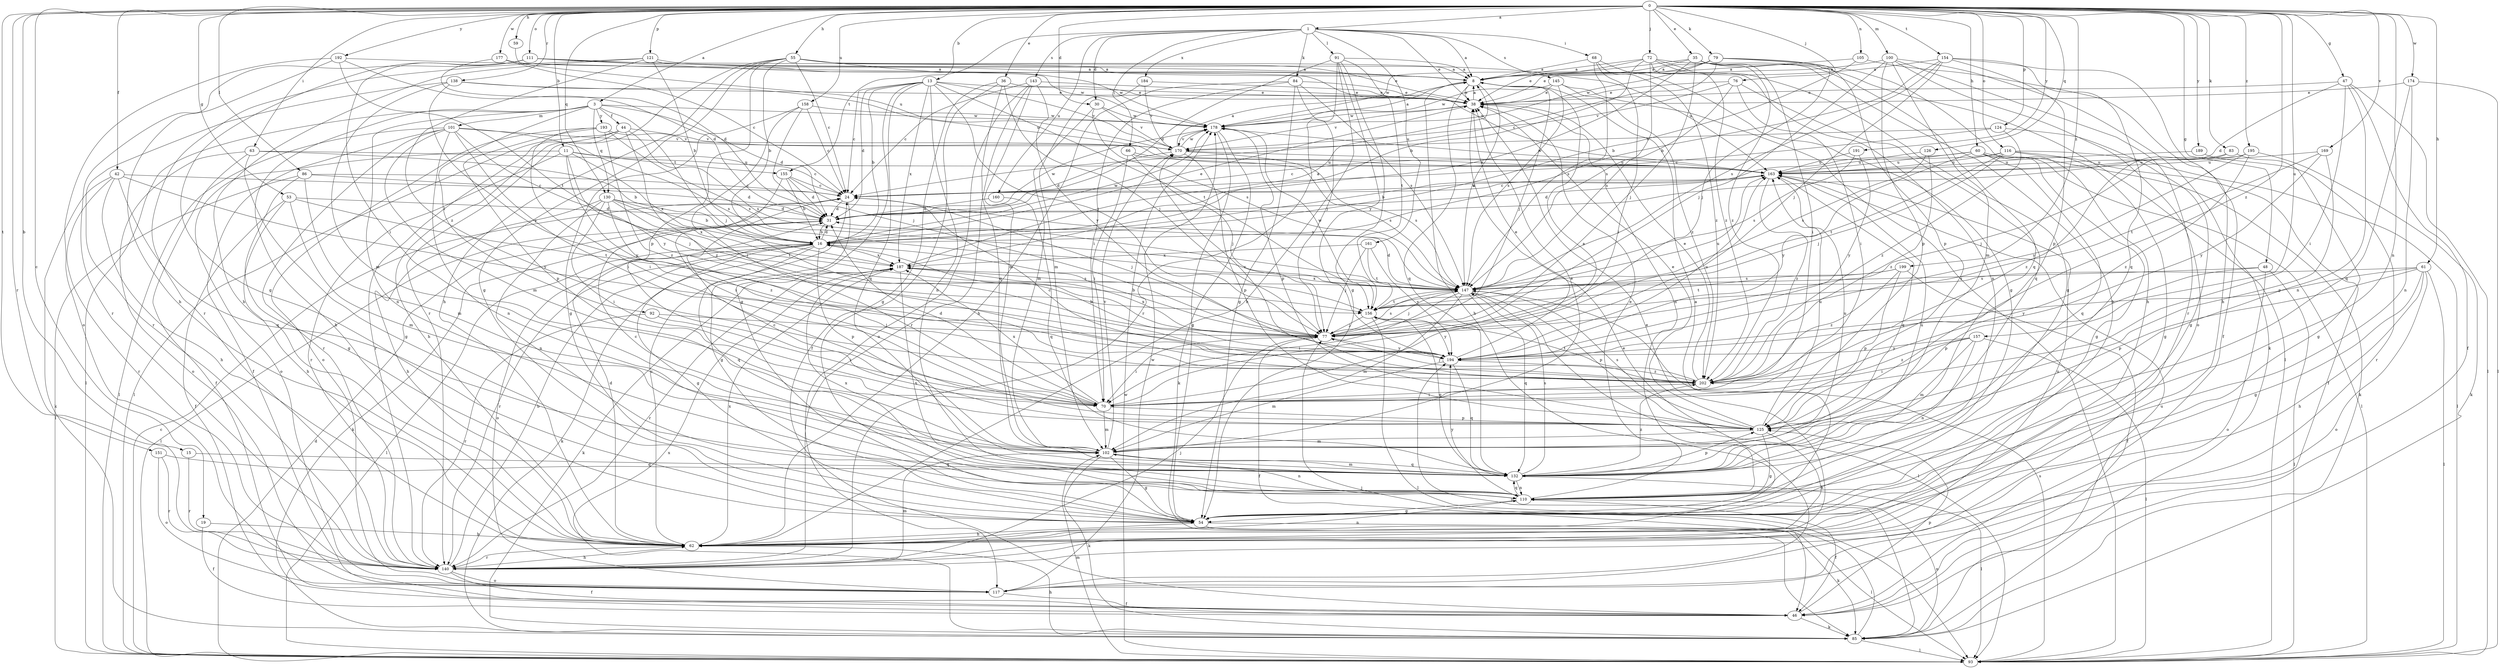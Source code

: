 strict digraph  {
0;
1;
3;
8;
11;
13;
15;
16;
19;
24;
30;
31;
35;
36;
38;
42;
44;
46;
47;
48;
53;
54;
55;
59;
60;
61;
62;
63;
66;
68;
70;
72;
76;
77;
79;
83;
84;
85;
86;
91;
92;
93;
100;
101;
102;
105;
110;
111;
116;
117;
121;
124;
125;
126;
130;
132;
138;
140;
143;
145;
147;
151;
154;
155;
156;
157;
158;
160;
161;
163;
169;
170;
174;
177;
178;
184;
187;
189;
191;
192;
193;
194;
195;
199;
202;
0 -> 1  [label=a];
0 -> 3  [label=a];
0 -> 11  [label=b];
0 -> 13  [label=b];
0 -> 15  [label=b];
0 -> 19  [label=c];
0 -> 30  [label=d];
0 -> 35  [label=e];
0 -> 36  [label=e];
0 -> 42  [label=f];
0 -> 47  [label=g];
0 -> 48  [label=g];
0 -> 53  [label=g];
0 -> 55  [label=h];
0 -> 59  [label=h];
0 -> 60  [label=h];
0 -> 61  [label=h];
0 -> 63  [label=i];
0 -> 72  [label=j];
0 -> 76  [label=j];
0 -> 79  [label=k];
0 -> 83  [label=k];
0 -> 86  [label=l];
0 -> 100  [label=m];
0 -> 105  [label=n];
0 -> 110  [label=n];
0 -> 111  [label=o];
0 -> 116  [label=o];
0 -> 121  [label=p];
0 -> 124  [label=p];
0 -> 126  [label=q];
0 -> 130  [label=q];
0 -> 138  [label=r];
0 -> 140  [label=r];
0 -> 151  [label=t];
0 -> 154  [label=t];
0 -> 157  [label=u];
0 -> 158  [label=u];
0 -> 169  [label=v];
0 -> 174  [label=w];
0 -> 177  [label=w];
0 -> 189  [label=y];
0 -> 191  [label=y];
0 -> 192  [label=y];
0 -> 195  [label=z];
0 -> 199  [label=z];
0 -> 202  [label=z];
1 -> 8  [label=a];
1 -> 30  [label=d];
1 -> 38  [label=e];
1 -> 66  [label=i];
1 -> 68  [label=i];
1 -> 84  [label=k];
1 -> 91  [label=l];
1 -> 143  [label=s];
1 -> 145  [label=s];
1 -> 155  [label=t];
1 -> 160  [label=u];
1 -> 161  [label=u];
1 -> 184  [label=x];
3 -> 31  [label=d];
3 -> 44  [label=f];
3 -> 62  [label=h];
3 -> 77  [label=j];
3 -> 92  [label=l];
3 -> 93  [label=l];
3 -> 101  [label=m];
3 -> 110  [label=n];
3 -> 130  [label=q];
3 -> 178  [label=w];
3 -> 193  [label=y];
8 -> 38  [label=e];
8 -> 62  [label=h];
8 -> 77  [label=j];
8 -> 132  [label=q];
8 -> 147  [label=s];
11 -> 24  [label=c];
11 -> 77  [label=j];
11 -> 117  [label=o];
11 -> 140  [label=r];
11 -> 155  [label=t];
11 -> 187  [label=x];
11 -> 194  [label=y];
13 -> 16  [label=b];
13 -> 24  [label=c];
13 -> 31  [label=d];
13 -> 38  [label=e];
13 -> 54  [label=g];
13 -> 77  [label=j];
13 -> 110  [label=n];
13 -> 132  [label=q];
13 -> 156  [label=t];
13 -> 170  [label=v];
13 -> 187  [label=x];
15 -> 132  [label=q];
15 -> 140  [label=r];
16 -> 31  [label=d];
16 -> 38  [label=e];
16 -> 54  [label=g];
16 -> 85  [label=k];
16 -> 93  [label=l];
16 -> 117  [label=o];
16 -> 125  [label=p];
16 -> 132  [label=q];
16 -> 140  [label=r];
16 -> 178  [label=w];
16 -> 187  [label=x];
19 -> 46  [label=f];
19 -> 62  [label=h];
24 -> 31  [label=d];
24 -> 54  [label=g];
24 -> 77  [label=j];
24 -> 163  [label=u];
30 -> 102  [label=m];
30 -> 147  [label=s];
30 -> 170  [label=v];
30 -> 178  [label=w];
31 -> 16  [label=b];
31 -> 85  [label=k];
31 -> 93  [label=l];
31 -> 178  [label=w];
35 -> 8  [label=a];
35 -> 70  [label=i];
35 -> 77  [label=j];
35 -> 93  [label=l];
35 -> 132  [label=q];
35 -> 178  [label=w];
35 -> 187  [label=x];
35 -> 202  [label=z];
36 -> 38  [label=e];
36 -> 46  [label=f];
36 -> 54  [label=g];
36 -> 77  [label=j];
36 -> 132  [label=q];
38 -> 8  [label=a];
38 -> 110  [label=n];
38 -> 170  [label=v];
38 -> 178  [label=w];
42 -> 24  [label=c];
42 -> 62  [label=h];
42 -> 85  [label=k];
42 -> 132  [label=q];
42 -> 140  [label=r];
42 -> 194  [label=y];
44 -> 62  [label=h];
44 -> 93  [label=l];
44 -> 140  [label=r];
44 -> 147  [label=s];
44 -> 170  [label=v];
44 -> 202  [label=z];
46 -> 85  [label=k];
46 -> 125  [label=p];
47 -> 31  [label=d];
47 -> 38  [label=e];
47 -> 46  [label=f];
47 -> 70  [label=i];
47 -> 93  [label=l];
47 -> 110  [label=n];
48 -> 93  [label=l];
48 -> 117  [label=o];
48 -> 125  [label=p];
48 -> 147  [label=s];
53 -> 31  [label=d];
53 -> 46  [label=f];
53 -> 62  [label=h];
53 -> 102  [label=m];
53 -> 156  [label=t];
54 -> 8  [label=a];
54 -> 62  [label=h];
54 -> 85  [label=k];
54 -> 93  [label=l];
55 -> 8  [label=a];
55 -> 16  [label=b];
55 -> 24  [label=c];
55 -> 38  [label=e];
55 -> 54  [label=g];
55 -> 62  [label=h];
55 -> 125  [label=p];
55 -> 140  [label=r];
55 -> 178  [label=w];
59 -> 163  [label=u];
60 -> 16  [label=b];
60 -> 54  [label=g];
60 -> 85  [label=k];
60 -> 93  [label=l];
60 -> 132  [label=q];
60 -> 163  [label=u];
60 -> 194  [label=y];
61 -> 54  [label=g];
61 -> 62  [label=h];
61 -> 93  [label=l];
61 -> 117  [label=o];
61 -> 125  [label=p];
61 -> 147  [label=s];
61 -> 194  [label=y];
62 -> 24  [label=c];
62 -> 31  [label=d];
62 -> 38  [label=e];
62 -> 110  [label=n];
62 -> 140  [label=r];
62 -> 187  [label=x];
63 -> 16  [label=b];
63 -> 46  [label=f];
63 -> 54  [label=g];
63 -> 117  [label=o];
63 -> 163  [label=u];
66 -> 70  [label=i];
66 -> 77  [label=j];
66 -> 147  [label=s];
66 -> 163  [label=u];
68 -> 8  [label=a];
68 -> 54  [label=g];
68 -> 70  [label=i];
68 -> 147  [label=s];
68 -> 202  [label=z];
70 -> 8  [label=a];
70 -> 31  [label=d];
70 -> 102  [label=m];
70 -> 125  [label=p];
70 -> 187  [label=x];
72 -> 8  [label=a];
72 -> 16  [label=b];
72 -> 38  [label=e];
72 -> 54  [label=g];
72 -> 62  [label=h];
72 -> 110  [label=n];
72 -> 147  [label=s];
72 -> 202  [label=z];
76 -> 38  [label=e];
76 -> 70  [label=i];
76 -> 132  [label=q];
76 -> 147  [label=s];
76 -> 170  [label=v];
77 -> 16  [label=b];
77 -> 46  [label=f];
77 -> 70  [label=i];
77 -> 147  [label=s];
77 -> 187  [label=x];
77 -> 194  [label=y];
79 -> 8  [label=a];
79 -> 24  [label=c];
79 -> 38  [label=e];
79 -> 62  [label=h];
79 -> 77  [label=j];
79 -> 125  [label=p];
79 -> 178  [label=w];
83 -> 54  [label=g];
83 -> 163  [label=u];
83 -> 202  [label=z];
84 -> 38  [label=e];
84 -> 54  [label=g];
84 -> 62  [label=h];
84 -> 70  [label=i];
84 -> 77  [label=j];
84 -> 147  [label=s];
85 -> 62  [label=h];
85 -> 77  [label=j];
85 -> 93  [label=l];
85 -> 110  [label=n];
85 -> 163  [label=u];
85 -> 187  [label=x];
85 -> 194  [label=y];
86 -> 24  [label=c];
86 -> 31  [label=d];
86 -> 54  [label=g];
86 -> 93  [label=l];
86 -> 102  [label=m];
91 -> 8  [label=a];
91 -> 31  [label=d];
91 -> 54  [label=g];
91 -> 62  [label=h];
91 -> 140  [label=r];
91 -> 156  [label=t];
91 -> 194  [label=y];
92 -> 70  [label=i];
92 -> 77  [label=j];
92 -> 140  [label=r];
93 -> 24  [label=c];
93 -> 31  [label=d];
93 -> 102  [label=m];
93 -> 147  [label=s];
93 -> 178  [label=w];
100 -> 8  [label=a];
100 -> 77  [label=j];
100 -> 85  [label=k];
100 -> 102  [label=m];
100 -> 117  [label=o];
100 -> 125  [label=p];
100 -> 140  [label=r];
101 -> 46  [label=f];
101 -> 70  [label=i];
101 -> 93  [label=l];
101 -> 102  [label=m];
101 -> 110  [label=n];
101 -> 140  [label=r];
101 -> 147  [label=s];
101 -> 170  [label=v];
101 -> 194  [label=y];
102 -> 24  [label=c];
102 -> 38  [label=e];
102 -> 54  [label=g];
102 -> 85  [label=k];
102 -> 110  [label=n];
102 -> 132  [label=q];
102 -> 163  [label=u];
102 -> 170  [label=v];
105 -> 8  [label=a];
105 -> 16  [label=b];
105 -> 46  [label=f];
110 -> 38  [label=e];
110 -> 46  [label=f];
110 -> 54  [label=g];
110 -> 132  [label=q];
110 -> 187  [label=x];
110 -> 194  [label=y];
111 -> 8  [label=a];
111 -> 54  [label=g];
111 -> 70  [label=i];
111 -> 140  [label=r];
111 -> 163  [label=u];
111 -> 178  [label=w];
116 -> 24  [label=c];
116 -> 46  [label=f];
116 -> 54  [label=g];
116 -> 77  [label=j];
116 -> 93  [label=l];
116 -> 156  [label=t];
116 -> 163  [label=u];
117 -> 38  [label=e];
117 -> 46  [label=f];
117 -> 178  [label=w];
121 -> 8  [label=a];
121 -> 16  [label=b];
121 -> 62  [label=h];
121 -> 140  [label=r];
121 -> 163  [label=u];
121 -> 202  [label=z];
124 -> 24  [label=c];
124 -> 54  [label=g];
124 -> 170  [label=v];
124 -> 202  [label=z];
125 -> 38  [label=e];
125 -> 54  [label=g];
125 -> 62  [label=h];
125 -> 102  [label=m];
125 -> 147  [label=s];
125 -> 163  [label=u];
126 -> 147  [label=s];
126 -> 163  [label=u];
126 -> 202  [label=z];
130 -> 16  [label=b];
130 -> 31  [label=d];
130 -> 62  [label=h];
130 -> 70  [label=i];
130 -> 110  [label=n];
130 -> 156  [label=t];
130 -> 187  [label=x];
130 -> 202  [label=z];
132 -> 24  [label=c];
132 -> 93  [label=l];
132 -> 102  [label=m];
132 -> 110  [label=n];
132 -> 125  [label=p];
132 -> 147  [label=s];
132 -> 163  [label=u];
132 -> 202  [label=z];
138 -> 38  [label=e];
138 -> 102  [label=m];
138 -> 140  [label=r];
138 -> 163  [label=u];
138 -> 194  [label=y];
140 -> 16  [label=b];
140 -> 46  [label=f];
140 -> 62  [label=h];
140 -> 77  [label=j];
140 -> 102  [label=m];
140 -> 117  [label=o];
140 -> 163  [label=u];
143 -> 24  [label=c];
143 -> 38  [label=e];
143 -> 102  [label=m];
143 -> 117  [label=o];
143 -> 140  [label=r];
143 -> 194  [label=y];
145 -> 38  [label=e];
145 -> 93  [label=l];
145 -> 147  [label=s];
145 -> 178  [label=w];
145 -> 202  [label=z];
147 -> 31  [label=d];
147 -> 70  [label=i];
147 -> 77  [label=j];
147 -> 93  [label=l];
147 -> 102  [label=m];
147 -> 125  [label=p];
147 -> 132  [label=q];
147 -> 156  [label=t];
147 -> 187  [label=x];
151 -> 117  [label=o];
151 -> 132  [label=q];
151 -> 140  [label=r];
154 -> 8  [label=a];
154 -> 16  [label=b];
154 -> 62  [label=h];
154 -> 77  [label=j];
154 -> 125  [label=p];
154 -> 132  [label=q];
154 -> 147  [label=s];
155 -> 16  [label=b];
155 -> 24  [label=c];
155 -> 31  [label=d];
155 -> 70  [label=i];
155 -> 147  [label=s];
156 -> 77  [label=j];
156 -> 93  [label=l];
156 -> 132  [label=q];
156 -> 163  [label=u];
156 -> 178  [label=w];
156 -> 194  [label=y];
157 -> 70  [label=i];
157 -> 93  [label=l];
157 -> 102  [label=m];
157 -> 110  [label=n];
157 -> 194  [label=y];
157 -> 202  [label=z];
158 -> 24  [label=c];
158 -> 54  [label=g];
158 -> 70  [label=i];
158 -> 77  [label=j];
158 -> 178  [label=w];
160 -> 31  [label=d];
160 -> 132  [label=q];
161 -> 77  [label=j];
161 -> 156  [label=t];
161 -> 187  [label=x];
161 -> 194  [label=y];
163 -> 24  [label=c];
163 -> 31  [label=d];
163 -> 132  [label=q];
163 -> 178  [label=w];
163 -> 202  [label=z];
169 -> 125  [label=p];
169 -> 156  [label=t];
169 -> 163  [label=u];
169 -> 194  [label=y];
170 -> 8  [label=a];
170 -> 31  [label=d];
170 -> 125  [label=p];
170 -> 147  [label=s];
170 -> 163  [label=u];
170 -> 178  [label=w];
174 -> 38  [label=e];
174 -> 93  [label=l];
174 -> 110  [label=n];
174 -> 132  [label=q];
177 -> 8  [label=a];
177 -> 24  [label=c];
177 -> 31  [label=d];
178 -> 8  [label=a];
178 -> 54  [label=g];
178 -> 85  [label=k];
178 -> 125  [label=p];
178 -> 170  [label=v];
184 -> 38  [label=e];
184 -> 102  [label=m];
184 -> 170  [label=v];
187 -> 8  [label=a];
187 -> 85  [label=k];
187 -> 110  [label=n];
187 -> 140  [label=r];
187 -> 147  [label=s];
189 -> 140  [label=r];
189 -> 163  [label=u];
191 -> 147  [label=s];
191 -> 163  [label=u];
191 -> 194  [label=y];
192 -> 8  [label=a];
192 -> 31  [label=d];
192 -> 62  [label=h];
192 -> 117  [label=o];
192 -> 156  [label=t];
193 -> 70  [label=i];
193 -> 117  [label=o];
193 -> 125  [label=p];
193 -> 147  [label=s];
193 -> 170  [label=v];
193 -> 202  [label=z];
194 -> 16  [label=b];
194 -> 38  [label=e];
194 -> 102  [label=m];
194 -> 132  [label=q];
194 -> 163  [label=u];
194 -> 202  [label=z];
195 -> 77  [label=j];
195 -> 85  [label=k];
195 -> 163  [label=u];
195 -> 194  [label=y];
195 -> 202  [label=z];
199 -> 46  [label=f];
199 -> 125  [label=p];
199 -> 147  [label=s];
199 -> 156  [label=t];
199 -> 202  [label=z];
202 -> 24  [label=c];
202 -> 38  [label=e];
202 -> 70  [label=i];
202 -> 77  [label=j];
202 -> 156  [label=t];
202 -> 170  [label=v];
}
